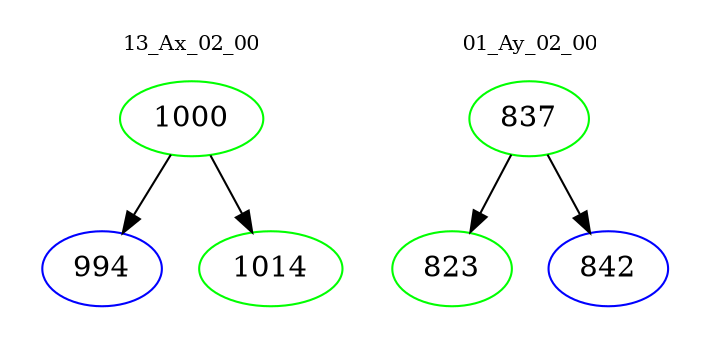 digraph{
subgraph cluster_0 {
color = white
label = "13_Ax_02_00";
fontsize=10;
T0_1000 [label="1000", color="green"]
T0_1000 -> T0_994 [color="black"]
T0_994 [label="994", color="blue"]
T0_1000 -> T0_1014 [color="black"]
T0_1014 [label="1014", color="green"]
}
subgraph cluster_1 {
color = white
label = "01_Ay_02_00";
fontsize=10;
T1_837 [label="837", color="green"]
T1_837 -> T1_823 [color="black"]
T1_823 [label="823", color="green"]
T1_837 -> T1_842 [color="black"]
T1_842 [label="842", color="blue"]
}
}
